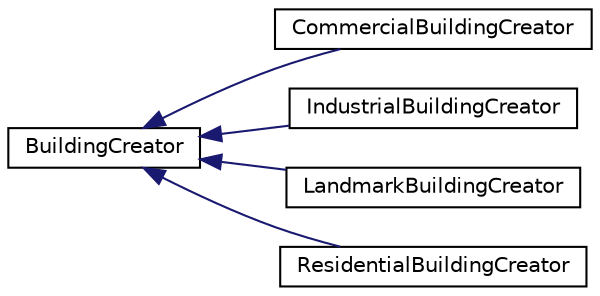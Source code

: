 digraph "Graphical Class Hierarchy"
{
 // LATEX_PDF_SIZE
  edge [fontname="Helvetica",fontsize="10",labelfontname="Helvetica",labelfontsize="10"];
  node [fontname="Helvetica",fontsize="10",shape=record];
  rankdir="LR";
  Node0 [label="BuildingCreator",height=0.2,width=0.4,color="black", fillcolor="white", style="filled",URL="$classBuildingCreator.html",tooltip="Interface for creating building objects of various types."];
  Node0 -> Node1 [dir="back",color="midnightblue",fontsize="10",style="solid",fontname="Helvetica"];
  Node1 [label="CommercialBuildingCreator",height=0.2,width=0.4,color="black", fillcolor="white", style="filled",URL="$classCommercialBuildingCreator.html",tooltip="Concrete creator for generating commercial buildings."];
  Node0 -> Node2 [dir="back",color="midnightblue",fontsize="10",style="solid",fontname="Helvetica"];
  Node2 [label="IndustrialBuildingCreator",height=0.2,width=0.4,color="black", fillcolor="white", style="filled",URL="$classIndustrialBuildingCreator.html",tooltip="Concrete creator for generating industrial buildings."];
  Node0 -> Node3 [dir="back",color="midnightblue",fontsize="10",style="solid",fontname="Helvetica"];
  Node3 [label="LandmarkBuildingCreator",height=0.2,width=0.4,color="black", fillcolor="white", style="filled",URL="$classLandmarkBuildingCreator.html",tooltip="Concrete creator for generating landmark buildings."];
  Node0 -> Node4 [dir="back",color="midnightblue",fontsize="10",style="solid",fontname="Helvetica"];
  Node4 [label="ResidentialBuildingCreator",height=0.2,width=0.4,color="black", fillcolor="white", style="filled",URL="$classResidentialBuildingCreator.html",tooltip="Concrete creator for generating residential buildings."];
}
